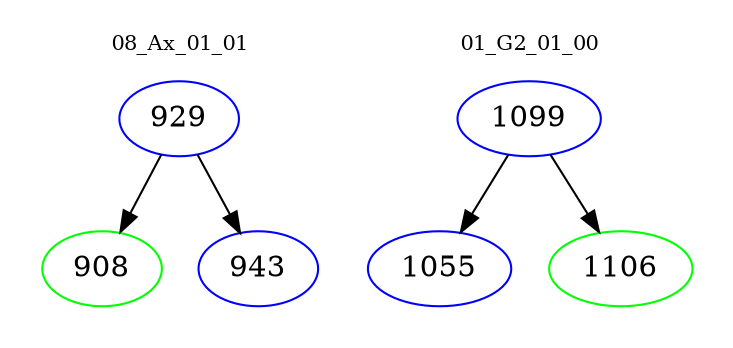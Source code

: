 digraph{
subgraph cluster_0 {
color = white
label = "08_Ax_01_01";
fontsize=10;
T0_929 [label="929", color="blue"]
T0_929 -> T0_908 [color="black"]
T0_908 [label="908", color="green"]
T0_929 -> T0_943 [color="black"]
T0_943 [label="943", color="blue"]
}
subgraph cluster_1 {
color = white
label = "01_G2_01_00";
fontsize=10;
T1_1099 [label="1099", color="blue"]
T1_1099 -> T1_1055 [color="black"]
T1_1055 [label="1055", color="blue"]
T1_1099 -> T1_1106 [color="black"]
T1_1106 [label="1106", color="green"]
}
}
